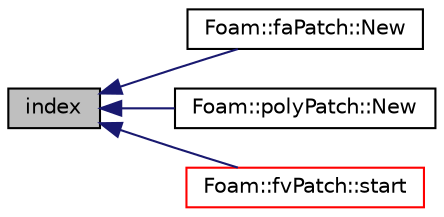 digraph "index"
{
  bgcolor="transparent";
  edge [fontname="Helvetica",fontsize="10",labelfontname="Helvetica",labelfontsize="10"];
  node [fontname="Helvetica",fontsize="10",shape=record];
  rankdir="LR";
  Node1 [label="index",height=0.2,width=0.4,color="black", fillcolor="grey75", style="filled" fontcolor="black"];
  Node1 -> Node2 [dir="back",color="midnightblue",fontsize="10",style="solid",fontname="Helvetica"];
  Node2 [label="Foam::faPatch::New",height=0.2,width=0.4,color="black",URL="$classFoam_1_1faPatch.html#a713db5955cd1fed9e6d4a5614760060a",tooltip="Return a pointer to a new patch created. "];
  Node1 -> Node3 [dir="back",color="midnightblue",fontsize="10",style="solid",fontname="Helvetica"];
  Node3 [label="Foam::polyPatch::New",height=0.2,width=0.4,color="black",URL="$classFoam_1_1polyPatch.html#a1741756fc2a2b6260b8086d1c4f57291",tooltip="Return a pointer to a new patch created on freestore from. "];
  Node1 -> Node4 [dir="back",color="midnightblue",fontsize="10",style="solid",fontname="Helvetica"];
  Node4 [label="Foam::fvPatch::start",height=0.2,width=0.4,color="red",URL="$classFoam_1_1fvPatch.html#a1c3ff78f251a898a5d5bbc08887bdb52",tooltip="Return start label of this patch in the polyMesh face list. "];
}
